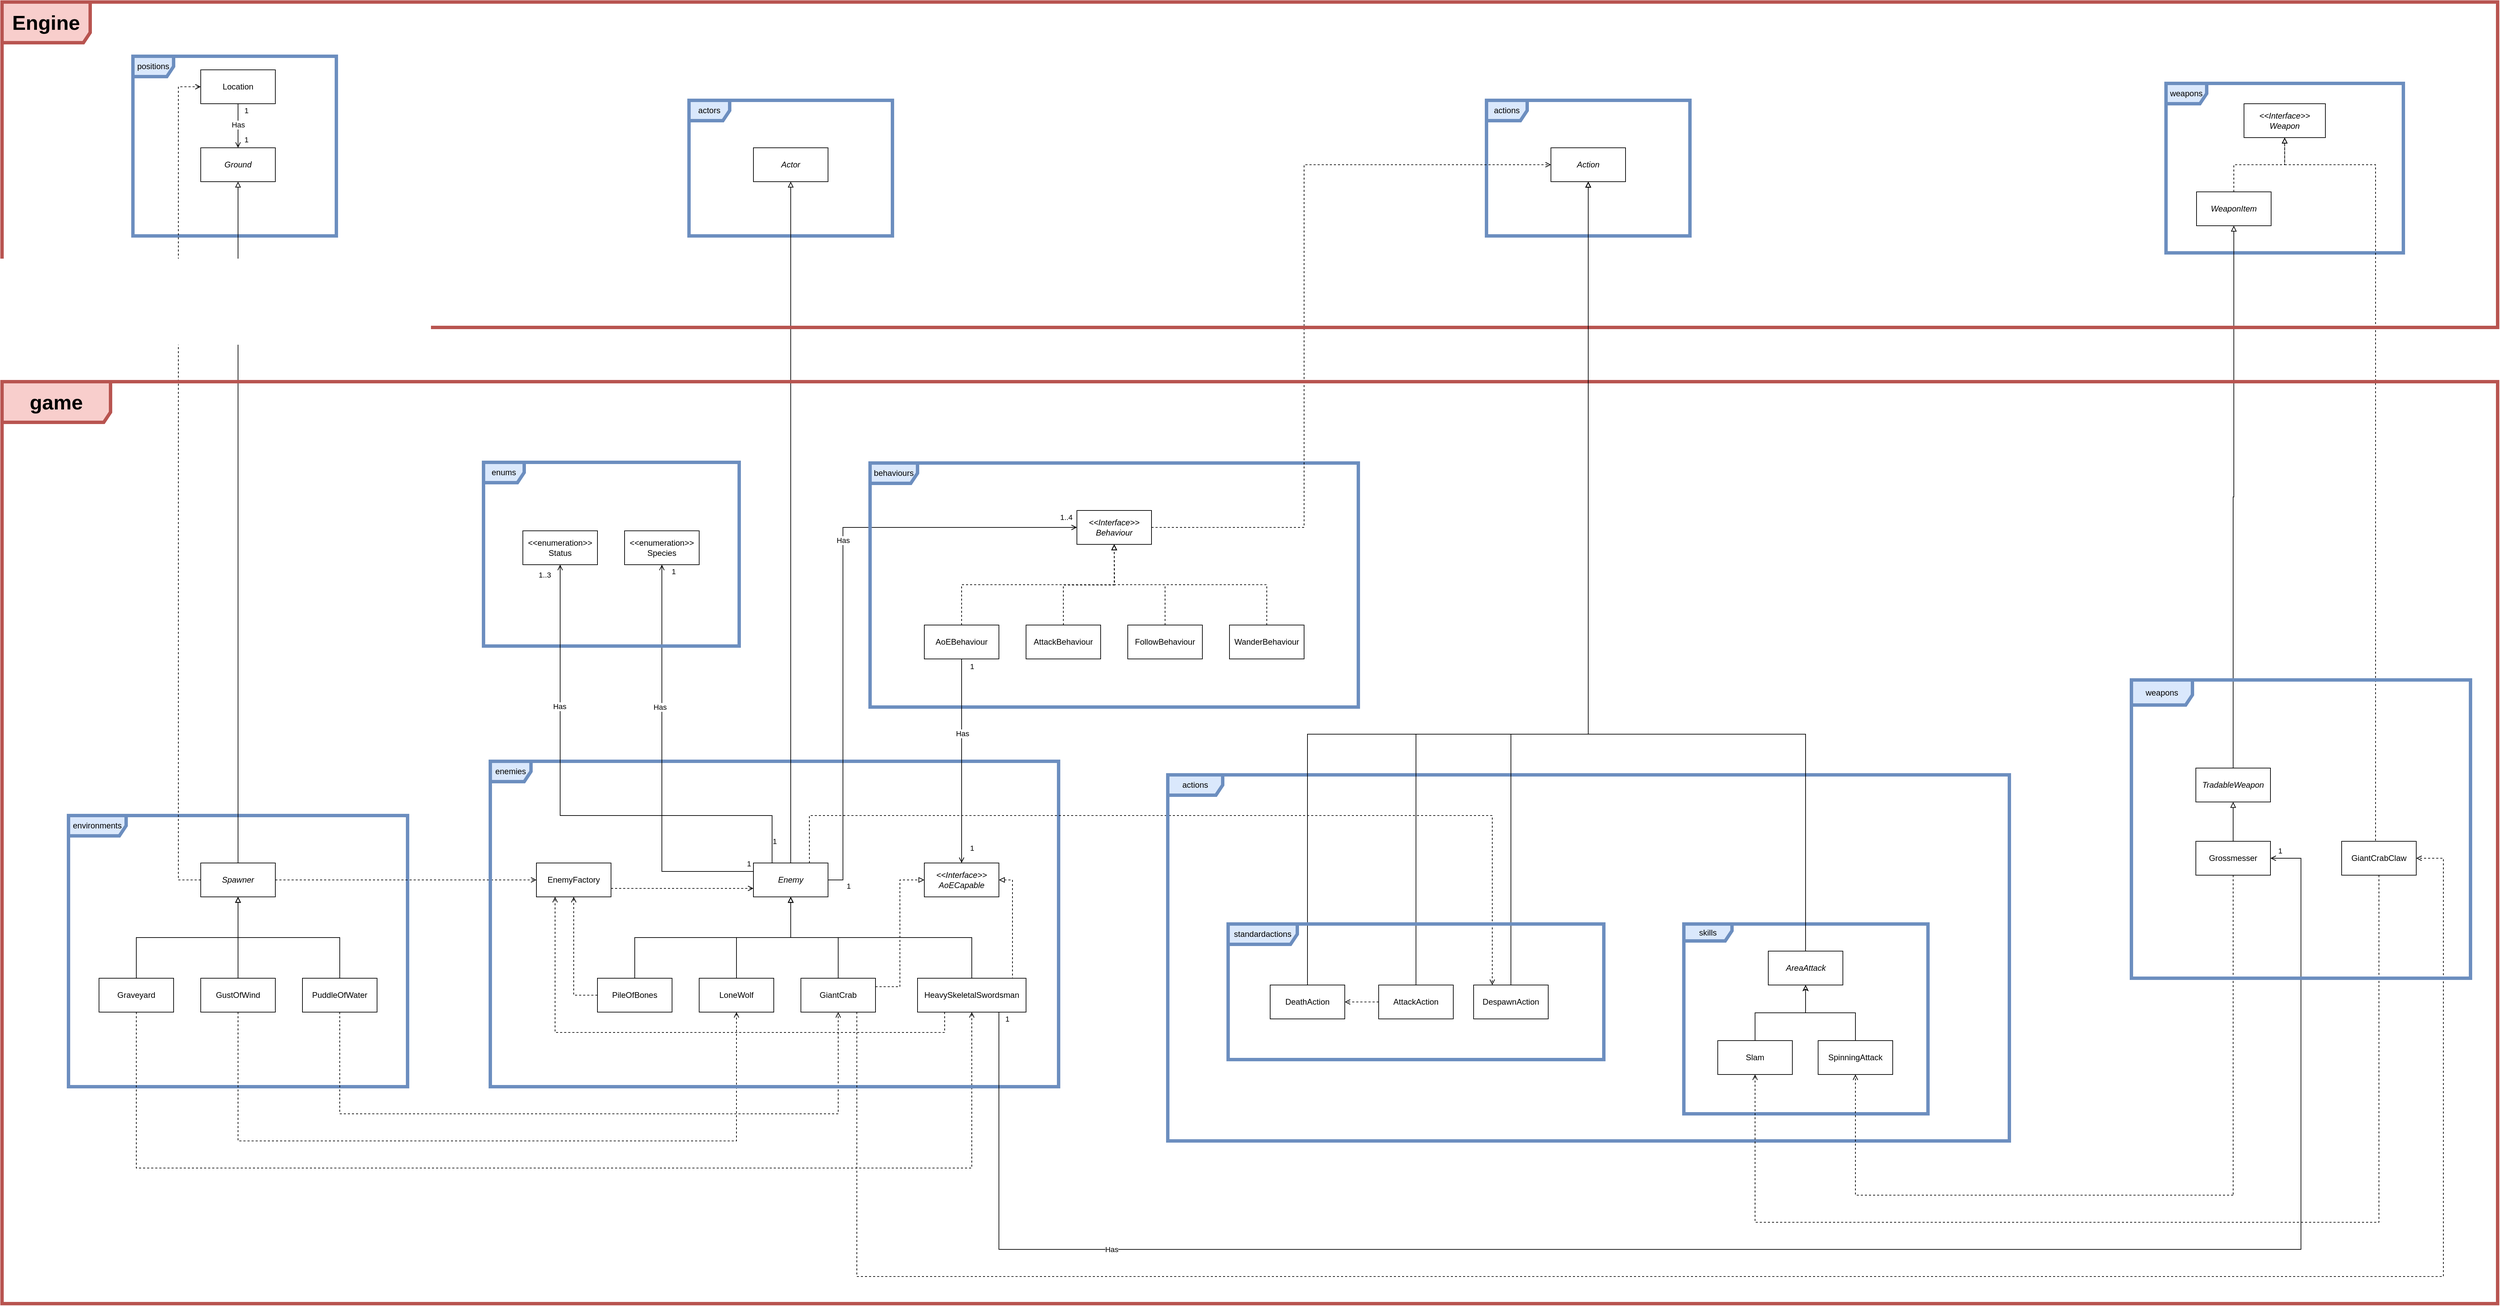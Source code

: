 <mxfile version="21.2.7" type="device">
  <diagram name="Page-1" id="rDroMqvgq4sp8sMrG8O2">
    <mxGraphModel dx="1022" dy="1538" grid="1" gridSize="10" guides="1" tooltips="1" connect="1" arrows="1" fold="1" page="1" pageScale="1" pageWidth="850" pageHeight="1100" math="0" shadow="0">
      <root>
        <mxCell id="0" />
        <mxCell id="1" parent="0" />
        <mxCell id="DVrZE9xDPVvh2_FHzCL8-2" value="positions" style="shape=umlFrame;whiteSpace=wrap;html=1;pointerEvents=0;fillColor=#dae8fc;strokeColor=#6c8ebf;strokeWidth=5;" parent="1" vertex="1">
          <mxGeometry x="353" y="-320" width="300" height="265" as="geometry" />
        </mxCell>
        <mxCell id="DVrZE9xDPVvh2_FHzCL8-3" value="&lt;i&gt;Ground&lt;/i&gt;" style="html=1;whiteSpace=wrap;" parent="1" vertex="1">
          <mxGeometry x="453" y="-185" width="110" height="50" as="geometry" />
        </mxCell>
        <mxCell id="DVrZE9xDPVvh2_FHzCL8-4" value="environments" style="shape=umlFrame;whiteSpace=wrap;html=1;pointerEvents=0;width=85;height=30;fillColor=#dae8fc;strokeColor=#6c8ebf;strokeWidth=5;" parent="1" vertex="1">
          <mxGeometry x="258" y="800" width="500" height="400" as="geometry" />
        </mxCell>
        <mxCell id="DVrZE9xDPVvh2_FHzCL8-19" style="edgeStyle=orthogonalEdgeStyle;rounded=0;orthogonalLoop=1;jettySize=auto;html=1;exitX=0.5;exitY=0;exitDx=0;exitDy=0;entryX=0.5;entryY=1;entryDx=0;entryDy=0;endArrow=block;endFill=0;" parent="1" source="DVrZE9xDPVvh2_FHzCL8-6" target="DVrZE9xDPVvh2_FHzCL8-3" edge="1">
          <mxGeometry relative="1" as="geometry" />
        </mxCell>
        <mxCell id="nA44q0fjmFgXWdIEp-3O-10" style="edgeStyle=orthogonalEdgeStyle;rounded=0;orthogonalLoop=1;jettySize=auto;html=1;exitX=0;exitY=0.5;exitDx=0;exitDy=0;entryX=0;entryY=0.5;entryDx=0;entryDy=0;dashed=1;endArrow=open;endFill=0;" parent="1" source="DVrZE9xDPVvh2_FHzCL8-6" target="nA44q0fjmFgXWdIEp-3O-5" edge="1">
          <mxGeometry relative="1" as="geometry">
            <Array as="points">
              <mxPoint x="420" y="895" />
              <mxPoint x="420" y="-275" />
            </Array>
          </mxGeometry>
        </mxCell>
        <mxCell id="rV41eUEQcJ1NYXQhh66D-15" style="edgeStyle=orthogonalEdgeStyle;rounded=0;orthogonalLoop=1;jettySize=auto;html=1;exitX=1;exitY=0.5;exitDx=0;exitDy=0;entryX=0;entryY=0.5;entryDx=0;entryDy=0;dashed=1;endArrow=open;endFill=0;" parent="1" source="DVrZE9xDPVvh2_FHzCL8-6" target="DVrZE9xDPVvh2_FHzCL8-41" edge="1">
          <mxGeometry relative="1" as="geometry" />
        </mxCell>
        <mxCell id="DVrZE9xDPVvh2_FHzCL8-6" value="&lt;i&gt;Spawner&lt;/i&gt;" style="html=1;whiteSpace=wrap;" parent="1" vertex="1">
          <mxGeometry x="453" y="870" width="110" height="50" as="geometry" />
        </mxCell>
        <mxCell id="DVrZE9xDPVvh2_FHzCL8-13" style="edgeStyle=orthogonalEdgeStyle;rounded=0;orthogonalLoop=1;jettySize=auto;html=1;exitX=0.5;exitY=0;exitDx=0;exitDy=0;entryX=0.5;entryY=1;entryDx=0;entryDy=0;endArrow=block;endFill=0;" parent="1" source="DVrZE9xDPVvh2_FHzCL8-7" target="DVrZE9xDPVvh2_FHzCL8-6" edge="1">
          <mxGeometry relative="1" as="geometry" />
        </mxCell>
        <mxCell id="rV41eUEQcJ1NYXQhh66D-22" style="edgeStyle=orthogonalEdgeStyle;rounded=0;orthogonalLoop=1;jettySize=auto;html=1;exitX=0.5;exitY=1;exitDx=0;exitDy=0;entryX=0.5;entryY=1;entryDx=0;entryDy=0;dashed=1;endArrow=open;endFill=0;" parent="1" source="DVrZE9xDPVvh2_FHzCL8-7" target="DVrZE9xDPVvh2_FHzCL8-27" edge="1">
          <mxGeometry relative="1" as="geometry">
            <Array as="points">
              <mxPoint x="508" y="1280" />
              <mxPoint x="1243" y="1280" />
            </Array>
          </mxGeometry>
        </mxCell>
        <mxCell id="DVrZE9xDPVvh2_FHzCL8-7" value="GustOfWind" style="html=1;whiteSpace=wrap;" parent="1" vertex="1">
          <mxGeometry x="453" y="1040" width="110" height="50" as="geometry" />
        </mxCell>
        <mxCell id="DVrZE9xDPVvh2_FHzCL8-14" style="edgeStyle=orthogonalEdgeStyle;rounded=0;orthogonalLoop=1;jettySize=auto;html=1;exitX=0.5;exitY=0;exitDx=0;exitDy=0;entryX=0.5;entryY=1;entryDx=0;entryDy=0;endArrow=block;endFill=0;" parent="1" source="DVrZE9xDPVvh2_FHzCL8-8" target="DVrZE9xDPVvh2_FHzCL8-6" edge="1">
          <mxGeometry relative="1" as="geometry" />
        </mxCell>
        <mxCell id="rV41eUEQcJ1NYXQhh66D-21" style="edgeStyle=orthogonalEdgeStyle;rounded=0;orthogonalLoop=1;jettySize=auto;html=1;exitX=0.5;exitY=1;exitDx=0;exitDy=0;entryX=0.5;entryY=1;entryDx=0;entryDy=0;dashed=1;endArrow=open;endFill=0;" parent="1" source="DVrZE9xDPVvh2_FHzCL8-8" target="DVrZE9xDPVvh2_FHzCL8-25" edge="1">
          <mxGeometry relative="1" as="geometry">
            <Array as="points">
              <mxPoint x="658" y="1240" />
              <mxPoint x="1393" y="1240" />
            </Array>
          </mxGeometry>
        </mxCell>
        <mxCell id="DVrZE9xDPVvh2_FHzCL8-8" value="PuddleOfWater" style="html=1;whiteSpace=wrap;" parent="1" vertex="1">
          <mxGeometry x="603" y="1040" width="110" height="50" as="geometry" />
        </mxCell>
        <mxCell id="DVrZE9xDPVvh2_FHzCL8-12" style="edgeStyle=orthogonalEdgeStyle;rounded=0;orthogonalLoop=1;jettySize=auto;html=1;exitX=0.5;exitY=0;exitDx=0;exitDy=0;entryX=0.5;entryY=1;entryDx=0;entryDy=0;endArrow=block;endFill=0;" parent="1" source="DVrZE9xDPVvh2_FHzCL8-9" target="DVrZE9xDPVvh2_FHzCL8-6" edge="1">
          <mxGeometry relative="1" as="geometry" />
        </mxCell>
        <mxCell id="rV41eUEQcJ1NYXQhh66D-23" style="edgeStyle=orthogonalEdgeStyle;rounded=0;orthogonalLoop=1;jettySize=auto;html=1;exitX=0.5;exitY=1;exitDx=0;exitDy=0;entryX=0.5;entryY=1;entryDx=0;entryDy=0;dashed=1;endArrow=open;endFill=0;" parent="1" source="DVrZE9xDPVvh2_FHzCL8-9" target="DVrZE9xDPVvh2_FHzCL8-26" edge="1">
          <mxGeometry relative="1" as="geometry">
            <Array as="points">
              <mxPoint x="358" y="1320" />
              <mxPoint x="1590" y="1320" />
            </Array>
          </mxGeometry>
        </mxCell>
        <mxCell id="DVrZE9xDPVvh2_FHzCL8-9" value="Graveyard" style="html=1;whiteSpace=wrap;" parent="1" vertex="1">
          <mxGeometry x="303" y="1040" width="110" height="50" as="geometry" />
        </mxCell>
        <mxCell id="DVrZE9xDPVvh2_FHzCL8-21" value="actors" style="shape=umlFrame;whiteSpace=wrap;html=1;pointerEvents=0;fillColor=#dae8fc;strokeColor=#6c8ebf;strokeWidth=5;" parent="1" vertex="1">
          <mxGeometry x="1173" y="-255" width="300" height="200" as="geometry" />
        </mxCell>
        <mxCell id="DVrZE9xDPVvh2_FHzCL8-22" value="&lt;i&gt;Actor&lt;/i&gt;" style="html=1;whiteSpace=wrap;" parent="1" vertex="1">
          <mxGeometry x="1268" y="-185" width="110" height="50" as="geometry" />
        </mxCell>
        <mxCell id="DVrZE9xDPVvh2_FHzCL8-23" value="enemies" style="shape=umlFrame;whiteSpace=wrap;html=1;pointerEvents=0;fillColor=#dae8fc;strokeColor=#6c8ebf;strokeWidth=5;" parent="1" vertex="1">
          <mxGeometry x="880" y="720" width="838" height="480" as="geometry" />
        </mxCell>
        <mxCell id="DVrZE9xDPVvh2_FHzCL8-39" style="edgeStyle=orthogonalEdgeStyle;rounded=0;orthogonalLoop=1;jettySize=auto;html=1;exitX=0.5;exitY=0;exitDx=0;exitDy=0;entryX=0.5;entryY=1;entryDx=0;entryDy=0;endArrow=block;endFill=0;" parent="1" source="DVrZE9xDPVvh2_FHzCL8-24" target="DVrZE9xDPVvh2_FHzCL8-22" edge="1">
          <mxGeometry relative="1" as="geometry">
            <mxPoint x="1323" y="750" as="sourcePoint" />
          </mxGeometry>
        </mxCell>
        <mxCell id="DVrZE9xDPVvh2_FHzCL8-74" style="edgeStyle=orthogonalEdgeStyle;rounded=0;orthogonalLoop=1;jettySize=auto;html=1;entryX=0;entryY=0.5;entryDx=0;entryDy=0;endArrow=open;endFill=0;exitX=1;exitY=0.5;exitDx=0;exitDy=0;" parent="1" source="DVrZE9xDPVvh2_FHzCL8-24" target="DVrZE9xDPVvh2_FHzCL8-62" edge="1">
          <mxGeometry relative="1" as="geometry">
            <mxPoint x="1351" y="860" as="sourcePoint" />
            <Array as="points">
              <mxPoint x="1400" y="895" />
              <mxPoint x="1400" y="375" />
            </Array>
          </mxGeometry>
        </mxCell>
        <mxCell id="DVrZE9xDPVvh2_FHzCL8-75" value="Has" style="edgeLabel;html=1;align=center;verticalAlign=middle;resizable=0;points=[];" parent="DVrZE9xDPVvh2_FHzCL8-74" vertex="1" connectable="0">
          <mxGeometry x="0.185" y="2" relative="1" as="geometry">
            <mxPoint x="2" y="2" as="offset" />
          </mxGeometry>
        </mxCell>
        <mxCell id="DVrZE9xDPVvh2_FHzCL8-76" value="1" style="edgeLabel;html=1;align=center;verticalAlign=middle;resizable=0;points=[];" parent="DVrZE9xDPVvh2_FHzCL8-74" vertex="1" connectable="0">
          <mxGeometry x="-0.955" relative="1" as="geometry">
            <mxPoint x="10" y="9" as="offset" />
          </mxGeometry>
        </mxCell>
        <mxCell id="DVrZE9xDPVvh2_FHzCL8-77" value="1..4" style="edgeLabel;html=1;align=center;verticalAlign=middle;resizable=0;points=[];" parent="DVrZE9xDPVvh2_FHzCL8-74" vertex="1" connectable="0">
          <mxGeometry x="0.931" relative="1" as="geometry">
            <mxPoint x="14" y="-15" as="offset" />
          </mxGeometry>
        </mxCell>
        <mxCell id="JSlfss8V1tPt0fPpGnAS-11" style="edgeStyle=orthogonalEdgeStyle;rounded=0;orthogonalLoop=1;jettySize=auto;html=1;exitX=0;exitY=0.25;exitDx=0;exitDy=0;entryX=0.5;entryY=1;entryDx=0;entryDy=0;endArrow=open;endFill=0;" parent="1" source="DVrZE9xDPVvh2_FHzCL8-24" target="DVrZE9xDPVvh2_FHzCL8-150" edge="1">
          <mxGeometry relative="1" as="geometry" />
        </mxCell>
        <mxCell id="JSlfss8V1tPt0fPpGnAS-13" value="Has" style="edgeLabel;html=1;align=center;verticalAlign=middle;resizable=0;points=[];" parent="JSlfss8V1tPt0fPpGnAS-11" vertex="1" connectable="0">
          <mxGeometry x="0.287" y="-1" relative="1" as="geometry">
            <mxPoint x="-4" as="offset" />
          </mxGeometry>
        </mxCell>
        <mxCell id="JSlfss8V1tPt0fPpGnAS-15" value="1" style="edgeLabel;html=1;align=center;verticalAlign=middle;resizable=0;points=[];" parent="JSlfss8V1tPt0fPpGnAS-11" vertex="1" connectable="0">
          <mxGeometry x="-0.943" y="-2" relative="1" as="geometry">
            <mxPoint x="9" y="-10" as="offset" />
          </mxGeometry>
        </mxCell>
        <mxCell id="JSlfss8V1tPt0fPpGnAS-18" value="1" style="edgeLabel;html=1;align=center;verticalAlign=middle;resizable=0;points=[];" parent="JSlfss8V1tPt0fPpGnAS-11" vertex="1" connectable="0">
          <mxGeometry x="0.938" y="-3" relative="1" as="geometry">
            <mxPoint x="14" y="-8" as="offset" />
          </mxGeometry>
        </mxCell>
        <mxCell id="rV41eUEQcJ1NYXQhh66D-19" style="edgeStyle=orthogonalEdgeStyle;rounded=0;orthogonalLoop=1;jettySize=auto;html=1;exitX=0.75;exitY=0;exitDx=0;exitDy=0;entryX=0.25;entryY=0;entryDx=0;entryDy=0;dashed=1;endArrow=open;endFill=0;" parent="1" source="DVrZE9xDPVvh2_FHzCL8-24" target="rV41eUEQcJ1NYXQhh66D-1" edge="1">
          <mxGeometry relative="1" as="geometry">
            <Array as="points">
              <mxPoint x="1350" y="800" />
              <mxPoint x="2357" y="800" />
            </Array>
          </mxGeometry>
        </mxCell>
        <mxCell id="DVrZE9xDPVvh2_FHzCL8-24" value="&lt;i&gt;Enemy&lt;/i&gt;" style="html=1;whiteSpace=wrap;" parent="1" vertex="1">
          <mxGeometry x="1268" y="870" width="110" height="50" as="geometry" />
        </mxCell>
        <mxCell id="DVrZE9xDPVvh2_FHzCL8-33" style="edgeStyle=orthogonalEdgeStyle;rounded=0;orthogonalLoop=1;jettySize=auto;html=1;exitX=0.5;exitY=0;exitDx=0;exitDy=0;endArrow=block;endFill=0;" parent="1" source="DVrZE9xDPVvh2_FHzCL8-25" target="DVrZE9xDPVvh2_FHzCL8-24" edge="1">
          <mxGeometry relative="1" as="geometry" />
        </mxCell>
        <mxCell id="rV41eUEQcJ1NYXQhh66D-8" style="edgeStyle=orthogonalEdgeStyle;rounded=0;orthogonalLoop=1;jettySize=auto;html=1;exitX=1;exitY=0.25;exitDx=0;exitDy=0;entryX=0;entryY=0.5;entryDx=0;entryDy=0;endArrow=block;endFill=0;dashed=1;" parent="1" source="DVrZE9xDPVvh2_FHzCL8-25" target="rV41eUEQcJ1NYXQhh66D-2" edge="1">
          <mxGeometry relative="1" as="geometry" />
        </mxCell>
        <mxCell id="rV41eUEQcJ1NYXQhh66D-25" style="edgeStyle=orthogonalEdgeStyle;rounded=0;orthogonalLoop=1;jettySize=auto;html=1;exitX=0.75;exitY=1;exitDx=0;exitDy=0;entryX=1;entryY=0.5;entryDx=0;entryDy=0;dashed=1;endArrow=open;endFill=0;" parent="1" source="DVrZE9xDPVvh2_FHzCL8-25" target="DVrZE9xDPVvh2_FHzCL8-125" edge="1">
          <mxGeometry relative="1" as="geometry">
            <Array as="points">
              <mxPoint x="1420" y="1480" />
              <mxPoint x="3760" y="1480" />
              <mxPoint x="3760" y="863" />
            </Array>
          </mxGeometry>
        </mxCell>
        <mxCell id="DVrZE9xDPVvh2_FHzCL8-25" value="GiantCrab" style="html=1;whiteSpace=wrap;" parent="1" vertex="1">
          <mxGeometry x="1338" y="1040" width="110" height="50" as="geometry" />
        </mxCell>
        <mxCell id="DVrZE9xDPVvh2_FHzCL8-34" style="edgeStyle=orthogonalEdgeStyle;rounded=0;orthogonalLoop=1;jettySize=auto;html=1;exitX=0.5;exitY=0;exitDx=0;exitDy=0;entryX=0.5;entryY=1;entryDx=0;entryDy=0;endArrow=block;endFill=0;" parent="1" source="DVrZE9xDPVvh2_FHzCL8-26" target="DVrZE9xDPVvh2_FHzCL8-24" edge="1">
          <mxGeometry relative="1" as="geometry" />
        </mxCell>
        <mxCell id="nA44q0fjmFgXWdIEp-3O-1" style="edgeStyle=orthogonalEdgeStyle;rounded=0;orthogonalLoop=1;jettySize=auto;html=1;endArrow=open;endFill=0;exitX=0.75;exitY=1;exitDx=0;exitDy=0;entryX=1;entryY=0.5;entryDx=0;entryDy=0;" parent="1" source="DVrZE9xDPVvh2_FHzCL8-26" target="GWkKmIc5PLOBVZ-B5JVU-1" edge="1">
          <mxGeometry relative="1" as="geometry">
            <Array as="points">
              <mxPoint x="1630" y="1440" />
              <mxPoint x="3550" y="1440" />
              <mxPoint x="3550" y="863" />
            </Array>
          </mxGeometry>
        </mxCell>
        <mxCell id="nA44q0fjmFgXWdIEp-3O-2" value="Has" style="edgeLabel;html=1;align=center;verticalAlign=middle;resizable=0;points=[];" parent="nA44q0fjmFgXWdIEp-3O-1" vertex="1" connectable="0">
          <mxGeometry x="-0.562" y="1" relative="1" as="geometry">
            <mxPoint x="-118" y="1" as="offset" />
          </mxGeometry>
        </mxCell>
        <mxCell id="nA44q0fjmFgXWdIEp-3O-3" value="1" style="edgeLabel;html=1;align=center;verticalAlign=middle;resizable=0;points=[];" parent="nA44q0fjmFgXWdIEp-3O-1" vertex="1" connectable="0">
          <mxGeometry x="-0.993" y="2" relative="1" as="geometry">
            <mxPoint x="10" as="offset" />
          </mxGeometry>
        </mxCell>
        <mxCell id="nA44q0fjmFgXWdIEp-3O-4" value="1" style="edgeLabel;html=1;align=center;verticalAlign=middle;resizable=0;points=[];" parent="nA44q0fjmFgXWdIEp-3O-1" vertex="1" connectable="0">
          <mxGeometry x="0.968" relative="1" as="geometry">
            <mxPoint x="-31" y="-13" as="offset" />
          </mxGeometry>
        </mxCell>
        <mxCell id="rV41eUEQcJ1NYXQhh66D-10" style="edgeStyle=orthogonalEdgeStyle;rounded=0;orthogonalLoop=1;jettySize=auto;html=1;exitX=0.75;exitY=0;exitDx=0;exitDy=0;entryX=1;entryY=0.5;entryDx=0;entryDy=0;endArrow=block;endFill=0;dashed=1;" parent="1" source="DVrZE9xDPVvh2_FHzCL8-26" target="rV41eUEQcJ1NYXQhh66D-2" edge="1">
          <mxGeometry relative="1" as="geometry">
            <Array as="points">
              <mxPoint x="1650" y="1040" />
              <mxPoint x="1650" y="895" />
            </Array>
          </mxGeometry>
        </mxCell>
        <mxCell id="rV41eUEQcJ1NYXQhh66D-16" style="edgeStyle=orthogonalEdgeStyle;rounded=0;orthogonalLoop=1;jettySize=auto;html=1;exitX=0.25;exitY=1;exitDx=0;exitDy=0;entryX=0.25;entryY=1;entryDx=0;entryDy=0;dashed=1;endArrow=open;endFill=0;" parent="1" source="DVrZE9xDPVvh2_FHzCL8-26" target="DVrZE9xDPVvh2_FHzCL8-41" edge="1">
          <mxGeometry relative="1" as="geometry">
            <Array as="points">
              <mxPoint x="1550" y="1120" />
              <mxPoint x="976" y="1120" />
            </Array>
          </mxGeometry>
        </mxCell>
        <mxCell id="DVrZE9xDPVvh2_FHzCL8-26" value="HeavySkeletalSwordsman" style="html=1;whiteSpace=wrap;" parent="1" vertex="1">
          <mxGeometry x="1510" y="1040" width="160" height="50" as="geometry" />
        </mxCell>
        <mxCell id="DVrZE9xDPVvh2_FHzCL8-32" style="edgeStyle=orthogonalEdgeStyle;rounded=0;orthogonalLoop=1;jettySize=auto;html=1;exitX=0.5;exitY=0;exitDx=0;exitDy=0;endArrow=block;endFill=0;" parent="1" source="DVrZE9xDPVvh2_FHzCL8-27" target="DVrZE9xDPVvh2_FHzCL8-24" edge="1">
          <mxGeometry relative="1" as="geometry" />
        </mxCell>
        <mxCell id="DVrZE9xDPVvh2_FHzCL8-27" value="LoneWolf" style="html=1;whiteSpace=wrap;" parent="1" vertex="1">
          <mxGeometry x="1188" y="1040" width="110" height="50" as="geometry" />
        </mxCell>
        <mxCell id="DVrZE9xDPVvh2_FHzCL8-31" style="edgeStyle=orthogonalEdgeStyle;rounded=0;orthogonalLoop=1;jettySize=auto;html=1;exitX=0.5;exitY=0;exitDx=0;exitDy=0;entryX=0.5;entryY=1;entryDx=0;entryDy=0;endArrow=block;endFill=0;" parent="1" source="DVrZE9xDPVvh2_FHzCL8-28" target="DVrZE9xDPVvh2_FHzCL8-24" edge="1">
          <mxGeometry relative="1" as="geometry" />
        </mxCell>
        <mxCell id="DVrZE9xDPVvh2_FHzCL8-42" style="edgeStyle=orthogonalEdgeStyle;rounded=0;orthogonalLoop=1;jettySize=auto;html=1;exitX=0;exitY=0.5;exitDx=0;exitDy=0;dashed=1;endArrow=open;endFill=0;" parent="1" source="DVrZE9xDPVvh2_FHzCL8-28" target="DVrZE9xDPVvh2_FHzCL8-41" edge="1">
          <mxGeometry relative="1" as="geometry" />
        </mxCell>
        <mxCell id="DVrZE9xDPVvh2_FHzCL8-28" value="PileOfBones" style="html=1;whiteSpace=wrap;" parent="1" vertex="1">
          <mxGeometry x="1038" y="1040" width="110" height="50" as="geometry" />
        </mxCell>
        <mxCell id="DVrZE9xDPVvh2_FHzCL8-44" style="edgeStyle=orthogonalEdgeStyle;rounded=0;orthogonalLoop=1;jettySize=auto;html=1;dashed=1;endArrow=open;endFill=0;exitX=1;exitY=0.75;exitDx=0;exitDy=0;entryX=0;entryY=0.75;entryDx=0;entryDy=0;" parent="1" source="DVrZE9xDPVvh2_FHzCL8-41" target="DVrZE9xDPVvh2_FHzCL8-24" edge="1">
          <mxGeometry relative="1" as="geometry">
            <Array as="points">
              <mxPoint x="1220" y="908" />
              <mxPoint x="1220" y="908" />
            </Array>
            <mxPoint x="1090" y="895" as="sourcePoint" />
            <mxPoint x="1250" y="900" as="targetPoint" />
          </mxGeometry>
        </mxCell>
        <mxCell id="DVrZE9xDPVvh2_FHzCL8-41" value="EnemyFactory" style="html=1;whiteSpace=wrap;" parent="1" vertex="1">
          <mxGeometry x="948" y="870" width="110" height="50" as="geometry" />
        </mxCell>
        <mxCell id="DVrZE9xDPVvh2_FHzCL8-54" value="actions" style="shape=umlFrame;whiteSpace=wrap;html=1;pointerEvents=0;fillColor=#dae8fc;strokeColor=#6c8ebf;strokeWidth=5;" parent="1" vertex="1">
          <mxGeometry x="2349" y="-255" width="300" height="200" as="geometry" />
        </mxCell>
        <mxCell id="DVrZE9xDPVvh2_FHzCL8-55" value="actions" style="shape=umlFrame;whiteSpace=wrap;html=1;pointerEvents=0;width=81;height=30;fillColor=#dae8fc;strokeColor=#6c8ebf;strokeWidth=5;" parent="1" vertex="1">
          <mxGeometry x="1879" y="740" width="1241" height="540" as="geometry" />
        </mxCell>
        <mxCell id="DVrZE9xDPVvh2_FHzCL8-56" value="&lt;i&gt;Action&lt;/i&gt;" style="html=1;whiteSpace=wrap;" parent="1" vertex="1">
          <mxGeometry x="2444" y="-185" width="110" height="50" as="geometry" />
        </mxCell>
        <mxCell id="DVrZE9xDPVvh2_FHzCL8-57" value="behaviours" style="shape=umlFrame;whiteSpace=wrap;html=1;pointerEvents=0;width=70;height=30;fillColor=#dae8fc;strokeColor=#6c8ebf;strokeWidth=5;" parent="1" vertex="1">
          <mxGeometry x="1440" y="280" width="720" height="360" as="geometry" />
        </mxCell>
        <mxCell id="DVrZE9xDPVvh2_FHzCL8-64" style="edgeStyle=orthogonalEdgeStyle;rounded=0;orthogonalLoop=1;jettySize=auto;html=1;exitX=0.5;exitY=0;exitDx=0;exitDy=0;dashed=1;endArrow=block;endFill=0;" parent="1" source="DVrZE9xDPVvh2_FHzCL8-58" edge="1">
          <mxGeometry relative="1" as="geometry">
            <mxPoint x="1800" y="400" as="targetPoint" />
          </mxGeometry>
        </mxCell>
        <mxCell id="DVrZE9xDPVvh2_FHzCL8-58" value="AttackBehaviour" style="html=1;whiteSpace=wrap;" parent="1" vertex="1">
          <mxGeometry x="1670" y="519" width="110" height="50" as="geometry" />
        </mxCell>
        <mxCell id="DVrZE9xDPVvh2_FHzCL8-65" style="edgeStyle=orthogonalEdgeStyle;rounded=0;orthogonalLoop=1;jettySize=auto;html=1;exitX=0.5;exitY=0;exitDx=0;exitDy=0;entryX=0.5;entryY=1;entryDx=0;entryDy=0;dashed=1;endArrow=block;endFill=0;" parent="1" source="DVrZE9xDPVvh2_FHzCL8-59" target="DVrZE9xDPVvh2_FHzCL8-62" edge="1">
          <mxGeometry relative="1" as="geometry" />
        </mxCell>
        <mxCell id="DVrZE9xDPVvh2_FHzCL8-59" value="FollowBehaviour" style="html=1;whiteSpace=wrap;" parent="1" vertex="1">
          <mxGeometry x="1820" y="519" width="110" height="50" as="geometry" />
        </mxCell>
        <mxCell id="DVrZE9xDPVvh2_FHzCL8-66" style="edgeStyle=orthogonalEdgeStyle;rounded=0;orthogonalLoop=1;jettySize=auto;html=1;exitX=0.5;exitY=0;exitDx=0;exitDy=0;entryX=0.5;entryY=1;entryDx=0;entryDy=0;dashed=1;endArrow=block;endFill=0;" parent="1" source="DVrZE9xDPVvh2_FHzCL8-60" target="DVrZE9xDPVvh2_FHzCL8-62" edge="1">
          <mxGeometry relative="1" as="geometry" />
        </mxCell>
        <mxCell id="DVrZE9xDPVvh2_FHzCL8-60" value="WanderBehaviour" style="html=1;whiteSpace=wrap;" parent="1" vertex="1">
          <mxGeometry x="1970" y="519" width="110" height="50" as="geometry" />
        </mxCell>
        <mxCell id="DVrZE9xDPVvh2_FHzCL8-63" style="edgeStyle=orthogonalEdgeStyle;rounded=0;orthogonalLoop=1;jettySize=auto;html=1;exitX=0.5;exitY=0;exitDx=0;exitDy=0;entryX=0.5;entryY=1;entryDx=0;entryDy=0;dashed=1;endArrow=block;endFill=0;" parent="1" source="DVrZE9xDPVvh2_FHzCL8-61" target="DVrZE9xDPVvh2_FHzCL8-62" edge="1">
          <mxGeometry relative="1" as="geometry" />
        </mxCell>
        <mxCell id="rV41eUEQcJ1NYXQhh66D-11" style="edgeStyle=orthogonalEdgeStyle;rounded=0;orthogonalLoop=1;jettySize=auto;html=1;exitX=0.5;exitY=1;exitDx=0;exitDy=0;entryX=0.5;entryY=0;entryDx=0;entryDy=0;endArrow=open;endFill=0;" parent="1" source="DVrZE9xDPVvh2_FHzCL8-61" target="rV41eUEQcJ1NYXQhh66D-2" edge="1">
          <mxGeometry relative="1" as="geometry" />
        </mxCell>
        <mxCell id="rV41eUEQcJ1NYXQhh66D-12" value="Has" style="edgeLabel;html=1;align=center;verticalAlign=middle;resizable=0;points=[];" parent="rV41eUEQcJ1NYXQhh66D-11" vertex="1" connectable="0">
          <mxGeometry x="-0.269" y="1" relative="1" as="geometry">
            <mxPoint as="offset" />
          </mxGeometry>
        </mxCell>
        <mxCell id="rV41eUEQcJ1NYXQhh66D-13" value="1" style="edgeLabel;html=1;align=center;verticalAlign=middle;resizable=0;points=[];" parent="rV41eUEQcJ1NYXQhh66D-11" vertex="1" connectable="0">
          <mxGeometry x="-0.907" y="1" relative="1" as="geometry">
            <mxPoint x="14" y="-3" as="offset" />
          </mxGeometry>
        </mxCell>
        <mxCell id="rV41eUEQcJ1NYXQhh66D-14" value="1" style="edgeLabel;html=1;align=center;verticalAlign=middle;resizable=0;points=[];" parent="rV41eUEQcJ1NYXQhh66D-11" vertex="1" connectable="0">
          <mxGeometry x="0.854" y="1" relative="1" as="geometry">
            <mxPoint x="14" as="offset" />
          </mxGeometry>
        </mxCell>
        <mxCell id="DVrZE9xDPVvh2_FHzCL8-61" value="AoEBehaviour" style="html=1;whiteSpace=wrap;" parent="1" vertex="1">
          <mxGeometry x="1520" y="519" width="110" height="50" as="geometry" />
        </mxCell>
        <mxCell id="DVrZE9xDPVvh2_FHzCL8-78" style="edgeStyle=orthogonalEdgeStyle;rounded=0;orthogonalLoop=1;jettySize=auto;html=1;dashed=1;endArrow=open;endFill=0;exitX=1;exitY=0.5;exitDx=0;exitDy=0;entryX=0;entryY=0.5;entryDx=0;entryDy=0;" parent="1" source="DVrZE9xDPVvh2_FHzCL8-62" target="DVrZE9xDPVvh2_FHzCL8-56" edge="1">
          <mxGeometry relative="1" as="geometry">
            <mxPoint x="2444" y="-160" as="targetPoint" />
            <Array as="points">
              <mxPoint x="2080" y="375" />
              <mxPoint x="2080" y="-160" />
            </Array>
          </mxGeometry>
        </mxCell>
        <mxCell id="DVrZE9xDPVvh2_FHzCL8-62" value="&lt;i&gt;&amp;lt;&amp;lt;Interface&amp;gt;&amp;gt;&lt;br&gt;Behaviour&lt;br&gt;&lt;/i&gt;" style="html=1;whiteSpace=wrap;" parent="1" vertex="1">
          <mxGeometry x="1745" y="350" width="110" height="50" as="geometry" />
        </mxCell>
        <mxCell id="DVrZE9xDPVvh2_FHzCL8-82" value="skills" style="shape=umlFrame;whiteSpace=wrap;html=1;pointerEvents=0;width=71;height=25;fillColor=#dae8fc;strokeColor=#6c8ebf;strokeWidth=5;" parent="1" vertex="1">
          <mxGeometry x="2640" y="960" width="360" height="280" as="geometry" />
        </mxCell>
        <mxCell id="DVrZE9xDPVvh2_FHzCL8-92" style="edgeStyle=orthogonalEdgeStyle;rounded=0;orthogonalLoop=1;jettySize=auto;html=1;exitX=0.5;exitY=0;exitDx=0;exitDy=0;entryX=0.5;entryY=1;entryDx=0;entryDy=0;endArrow=block;endFill=0;" parent="1" source="DVrZE9xDPVvh2_FHzCL8-84" target="DVrZE9xDPVvh2_FHzCL8-56" edge="1">
          <mxGeometry relative="1" as="geometry">
            <mxPoint x="2640" y="177.333" as="targetPoint" />
            <Array as="points">
              <mxPoint x="2820" y="680" />
              <mxPoint x="2499" y="680" />
            </Array>
          </mxGeometry>
        </mxCell>
        <mxCell id="DVrZE9xDPVvh2_FHzCL8-84" value="&lt;i&gt;AreaAttack&lt;/i&gt;" style="html=1;whiteSpace=wrap;" parent="1" vertex="1">
          <mxGeometry x="2764.5" y="1000" width="110" height="50" as="geometry" />
        </mxCell>
        <mxCell id="DVrZE9xDPVvh2_FHzCL8-91" style="edgeStyle=orthogonalEdgeStyle;rounded=0;orthogonalLoop=1;jettySize=auto;html=1;exitX=0.5;exitY=0;exitDx=0;exitDy=0;entryX=0.5;entryY=1;entryDx=0;entryDy=0;endArrow=block;endFill=0;" parent="1" source="DVrZE9xDPVvh2_FHzCL8-86" target="DVrZE9xDPVvh2_FHzCL8-56" edge="1">
          <mxGeometry relative="1" as="geometry">
            <Array as="points">
              <mxPoint x="2085" y="680" />
              <mxPoint x="2499" y="680" />
            </Array>
          </mxGeometry>
        </mxCell>
        <mxCell id="DVrZE9xDPVvh2_FHzCL8-86" value="DeathAction" style="html=1;whiteSpace=wrap;" parent="1" vertex="1">
          <mxGeometry x="2030" y="1050" width="110" height="50" as="geometry" />
        </mxCell>
        <mxCell id="DVrZE9xDPVvh2_FHzCL8-93" style="edgeStyle=orthogonalEdgeStyle;rounded=0;orthogonalLoop=1;jettySize=auto;html=1;exitX=0.5;exitY=0;exitDx=0;exitDy=0;entryX=0.5;entryY=1;entryDx=0;entryDy=0;endArrow=block;endFill=0;" parent="1" source="DVrZE9xDPVvh2_FHzCL8-90" target="DVrZE9xDPVvh2_FHzCL8-56" edge="1">
          <mxGeometry relative="1" as="geometry">
            <mxPoint x="2660" y="130" as="targetPoint" />
            <Array as="points">
              <mxPoint x="2245" y="680" />
              <mxPoint x="2499" y="680" />
            </Array>
          </mxGeometry>
        </mxCell>
        <mxCell id="rV41eUEQcJ1NYXQhh66D-18" style="edgeStyle=orthogonalEdgeStyle;rounded=0;orthogonalLoop=1;jettySize=auto;html=1;exitX=0;exitY=0.5;exitDx=0;exitDy=0;entryX=1;entryY=0.5;entryDx=0;entryDy=0;dashed=1;endArrow=open;endFill=0;" parent="1" source="DVrZE9xDPVvh2_FHzCL8-90" target="DVrZE9xDPVvh2_FHzCL8-86" edge="1">
          <mxGeometry relative="1" as="geometry" />
        </mxCell>
        <mxCell id="DVrZE9xDPVvh2_FHzCL8-90" value="AttackAction" style="html=1;whiteSpace=wrap;" parent="1" vertex="1">
          <mxGeometry x="2190" y="1050" width="110" height="50" as="geometry" />
        </mxCell>
        <mxCell id="DVrZE9xDPVvh2_FHzCL8-104" style="edgeStyle=orthogonalEdgeStyle;rounded=0;orthogonalLoop=1;jettySize=auto;html=1;exitX=0.5;exitY=0;exitDx=0;exitDy=0;entryX=0.5;entryY=1;entryDx=0;entryDy=0;endArrow=classic;endFill=0;" parent="1" source="DVrZE9xDPVvh2_FHzCL8-101" target="DVrZE9xDPVvh2_FHzCL8-84" edge="1">
          <mxGeometry relative="1" as="geometry" />
        </mxCell>
        <mxCell id="DVrZE9xDPVvh2_FHzCL8-101" value="SpinningAttack" style="html=1;whiteSpace=wrap;" parent="1" vertex="1">
          <mxGeometry x="2838" y="1132" width="110" height="50" as="geometry" />
        </mxCell>
        <mxCell id="DVrZE9xDPVvh2_FHzCL8-103" style="edgeStyle=orthogonalEdgeStyle;rounded=0;orthogonalLoop=1;jettySize=auto;html=1;exitX=0.5;exitY=0;exitDx=0;exitDy=0;entryX=0.5;entryY=1;entryDx=0;entryDy=0;endArrow=classic;endFill=0;" parent="1" source="DVrZE9xDPVvh2_FHzCL8-102" target="DVrZE9xDPVvh2_FHzCL8-84" edge="1">
          <mxGeometry relative="1" as="geometry">
            <Array as="points">
              <mxPoint x="2745" y="1091" />
              <mxPoint x="2819" y="1091" />
            </Array>
          </mxGeometry>
        </mxCell>
        <mxCell id="DVrZE9xDPVvh2_FHzCL8-102" value="Slam" style="html=1;whiteSpace=wrap;" parent="1" vertex="1">
          <mxGeometry x="2690" y="1132" width="110" height="50" as="geometry" />
        </mxCell>
        <mxCell id="DVrZE9xDPVvh2_FHzCL8-122" value="weapons" style="shape=umlFrame;whiteSpace=wrap;html=1;pointerEvents=0;fillColor=#dae8fc;strokeColor=#6c8ebf;strokeWidth=5;" parent="1" vertex="1">
          <mxGeometry x="3351" y="-280" width="350" height="250" as="geometry" />
        </mxCell>
        <mxCell id="DVrZE9xDPVvh2_FHzCL8-128" style="edgeStyle=orthogonalEdgeStyle;rounded=0;orthogonalLoop=1;jettySize=auto;html=1;exitX=0.5;exitY=0;exitDx=0;exitDy=0;entryX=0.5;entryY=1;entryDx=0;entryDy=0;endArrow=block;endFill=0;dashed=1;" parent="1" source="DVrZE9xDPVvh2_FHzCL8-124" target="DVrZE9xDPVvh2_FHzCL8-126" edge="1">
          <mxGeometry relative="1" as="geometry" />
        </mxCell>
        <mxCell id="DVrZE9xDPVvh2_FHzCL8-124" value="&lt;i&gt;WeaponItem&lt;/i&gt;" style="html=1;whiteSpace=wrap;" parent="1" vertex="1">
          <mxGeometry x="3396" y="-120" width="110" height="50" as="geometry" />
        </mxCell>
        <mxCell id="DVrZE9xDPVvh2_FHzCL8-129" style="edgeStyle=orthogonalEdgeStyle;rounded=0;orthogonalLoop=1;jettySize=auto;html=1;exitX=0.5;exitY=0;exitDx=0;exitDy=0;entryX=0.5;entryY=1;entryDx=0;entryDy=0;endArrow=block;endFill=0;dashed=1;" parent="1" source="DVrZE9xDPVvh2_FHzCL8-125" target="DVrZE9xDPVvh2_FHzCL8-126" edge="1">
          <mxGeometry relative="1" as="geometry">
            <Array as="points">
              <mxPoint x="3660" y="838" />
              <mxPoint x="3660" y="-160" />
              <mxPoint x="3526" y="-160" />
            </Array>
          </mxGeometry>
        </mxCell>
        <mxCell id="rV41eUEQcJ1NYXQhh66D-24" style="edgeStyle=orthogonalEdgeStyle;rounded=0;orthogonalLoop=1;jettySize=auto;html=1;exitX=0.5;exitY=1;exitDx=0;exitDy=0;entryX=0.5;entryY=1;entryDx=0;entryDy=0;dashed=1;endArrow=open;endFill=0;" parent="1" source="DVrZE9xDPVvh2_FHzCL8-125" target="DVrZE9xDPVvh2_FHzCL8-102" edge="1">
          <mxGeometry relative="1" as="geometry">
            <Array as="points">
              <mxPoint x="3665" y="1400" />
              <mxPoint x="2745" y="1400" />
            </Array>
          </mxGeometry>
        </mxCell>
        <mxCell id="DVrZE9xDPVvh2_FHzCL8-125" value="GiantCrabClaw" style="html=1;whiteSpace=wrap;" parent="1" vertex="1">
          <mxGeometry x="3610" y="838" width="110" height="50" as="geometry" />
        </mxCell>
        <mxCell id="DVrZE9xDPVvh2_FHzCL8-126" value="&lt;i&gt;&amp;lt;&amp;lt;Interface&amp;gt;&amp;gt;&lt;br&gt;Weapon&lt;br&gt;&lt;/i&gt;" style="html=1;whiteSpace=wrap;" parent="1" vertex="1">
          <mxGeometry x="3466" y="-250" width="120" height="50" as="geometry" />
        </mxCell>
        <mxCell id="DVrZE9xDPVvh2_FHzCL8-134" style="edgeStyle=orthogonalEdgeStyle;rounded=0;orthogonalLoop=1;jettySize=auto;html=1;entryX=0.5;entryY=1;entryDx=0;entryDy=0;endArrow=block;endFill=0;exitX=0.5;exitY=0;exitDx=0;exitDy=0;" parent="1" source="E3ys_B2oXcTgp7oONCjZ-1" target="DVrZE9xDPVvh2_FHzCL8-124" edge="1">
          <mxGeometry relative="1" as="geometry">
            <mxPoint x="3451" y="838" as="sourcePoint" />
          </mxGeometry>
        </mxCell>
        <mxCell id="DVrZE9xDPVvh2_FHzCL8-144" style="edgeStyle=orthogonalEdgeStyle;rounded=0;orthogonalLoop=1;jettySize=auto;html=1;endArrow=open;endFill=0;dashed=1;entryX=0.5;entryY=1;entryDx=0;entryDy=0;exitX=0.5;exitY=1;exitDx=0;exitDy=0;" parent="1" source="GWkKmIc5PLOBVZ-B5JVU-1" target="DVrZE9xDPVvh2_FHzCL8-101" edge="1">
          <mxGeometry relative="1" as="geometry">
            <Array as="points">
              <mxPoint x="3451" y="1360" />
              <mxPoint x="2573" y="1360" />
            </Array>
            <mxPoint x="2570" y="1200" as="targetPoint" />
          </mxGeometry>
        </mxCell>
        <mxCell id="DVrZE9xDPVvh2_FHzCL8-149" value="enums" style="shape=umlFrame;whiteSpace=wrap;html=1;pointerEvents=0;fillColor=#dae8fc;strokeColor=#6c8ebf;strokeWidth=5;" parent="1" vertex="1">
          <mxGeometry x="870" y="279" width="377" height="271" as="geometry" />
        </mxCell>
        <mxCell id="DVrZE9xDPVvh2_FHzCL8-150" value="&amp;lt;&amp;lt;enumeration&amp;gt;&amp;gt;&lt;br&gt;Species" style="html=1;whiteSpace=wrap;" parent="1" vertex="1">
          <mxGeometry x="1078" y="380" width="110" height="50" as="geometry" />
        </mxCell>
        <mxCell id="DVrZE9xDPVvh2_FHzCL8-162" value="&lt;b&gt;&lt;font style=&quot;font-size: 30px;&quot;&gt;game&lt;/font&gt;&lt;/b&gt;" style="shape=umlFrame;whiteSpace=wrap;html=1;pointerEvents=0;strokeWidth=5;fillColor=#f8cecc;strokeColor=#b85450;width=160;height=60;" parent="1" vertex="1">
          <mxGeometry x="160" y="160" width="3680" height="1360" as="geometry" />
        </mxCell>
        <mxCell id="DVrZE9xDPVvh2_FHzCL8-163" value="&lt;b&gt;&lt;font style=&quot;font-size: 30px;&quot;&gt;Engine&lt;/font&gt;&lt;/b&gt;" style="shape=umlFrame;whiteSpace=wrap;html=1;pointerEvents=0;strokeWidth=5;fillColor=#f8cecc;strokeColor=#b85450;width=130;height=60;" parent="1" vertex="1">
          <mxGeometry x="160" y="-400" width="3680" height="480" as="geometry" />
        </mxCell>
        <mxCell id="nA44q0fjmFgXWdIEp-3O-6" style="edgeStyle=orthogonalEdgeStyle;rounded=0;orthogonalLoop=1;jettySize=auto;html=1;exitX=0.5;exitY=1;exitDx=0;exitDy=0;entryX=0.5;entryY=0;entryDx=0;entryDy=0;endArrow=open;endFill=0;" parent="1" source="nA44q0fjmFgXWdIEp-3O-5" target="DVrZE9xDPVvh2_FHzCL8-3" edge="1">
          <mxGeometry relative="1" as="geometry" />
        </mxCell>
        <mxCell id="nA44q0fjmFgXWdIEp-3O-7" value="Has" style="edgeLabel;html=1;align=center;verticalAlign=middle;resizable=0;points=[];" parent="nA44q0fjmFgXWdIEp-3O-6" vertex="1" connectable="0">
          <mxGeometry x="-0.252" y="-1" relative="1" as="geometry">
            <mxPoint x="1" y="6" as="offset" />
          </mxGeometry>
        </mxCell>
        <mxCell id="nA44q0fjmFgXWdIEp-3O-8" value="1" style="edgeLabel;html=1;align=center;verticalAlign=middle;resizable=0;points=[];" parent="nA44q0fjmFgXWdIEp-3O-6" vertex="1" connectable="0">
          <mxGeometry x="-0.871" y="1" relative="1" as="geometry">
            <mxPoint x="11" y="6" as="offset" />
          </mxGeometry>
        </mxCell>
        <mxCell id="nA44q0fjmFgXWdIEp-3O-9" value="1" style="edgeLabel;html=1;align=center;verticalAlign=middle;resizable=0;points=[];" parent="nA44q0fjmFgXWdIEp-3O-6" vertex="1" connectable="0">
          <mxGeometry x="0.613" relative="1" as="geometry">
            <mxPoint x="12" as="offset" />
          </mxGeometry>
        </mxCell>
        <mxCell id="nA44q0fjmFgXWdIEp-3O-5" value="Location" style="html=1;whiteSpace=wrap;" parent="1" vertex="1">
          <mxGeometry x="453" y="-300" width="110" height="50" as="geometry" />
        </mxCell>
        <mxCell id="nA44q0fjmFgXWdIEp-3O-36" value="weapons" style="shape=umlFrame;whiteSpace=wrap;html=1;pointerEvents=0;width=90;height=37;strokeWidth=5;fillColor=#dae8fc;strokeColor=#6c8ebf;" parent="1" vertex="1">
          <mxGeometry x="3300" y="600" width="500" height="440" as="geometry" />
        </mxCell>
        <mxCell id="GWkKmIc5PLOBVZ-B5JVU-1" value="Grossmesser" style="html=1;whiteSpace=wrap;" parent="1" vertex="1">
          <mxGeometry x="3395" y="838" width="110" height="50" as="geometry" />
        </mxCell>
        <mxCell id="JSlfss8V1tPt0fPpGnAS-12" style="edgeStyle=orthogonalEdgeStyle;rounded=0;orthogonalLoop=1;jettySize=auto;html=1;exitX=0.25;exitY=0;exitDx=0;exitDy=0;entryX=0.5;entryY=1;entryDx=0;entryDy=0;endArrow=open;endFill=0;" parent="1" source="DVrZE9xDPVvh2_FHzCL8-24" target="JSlfss8V1tPt0fPpGnAS-2" edge="1">
          <mxGeometry relative="1" as="geometry">
            <mxPoint x="1268" y="775" as="sourcePoint" />
            <Array as="points">
              <mxPoint x="1296" y="800" />
              <mxPoint x="983" y="800" />
            </Array>
          </mxGeometry>
        </mxCell>
        <mxCell id="JSlfss8V1tPt0fPpGnAS-14" value="Has" style="edgeLabel;html=1;align=center;verticalAlign=middle;resizable=0;points=[];" parent="JSlfss8V1tPt0fPpGnAS-12" vertex="1" connectable="0">
          <mxGeometry x="0.341" y="1" relative="1" as="geometry">
            <mxPoint y="-39" as="offset" />
          </mxGeometry>
        </mxCell>
        <mxCell id="JSlfss8V1tPt0fPpGnAS-16" value="1..3" style="edgeLabel;html=1;align=center;verticalAlign=middle;resizable=0;points=[];" parent="JSlfss8V1tPt0fPpGnAS-12" vertex="1" connectable="0">
          <mxGeometry x="0.93" y="1" relative="1" as="geometry">
            <mxPoint x="-22" y="-12" as="offset" />
          </mxGeometry>
        </mxCell>
        <mxCell id="JSlfss8V1tPt0fPpGnAS-17" value="1" style="edgeLabel;html=1;align=center;verticalAlign=middle;resizable=0;points=[];" parent="JSlfss8V1tPt0fPpGnAS-12" vertex="1" connectable="0">
          <mxGeometry x="-0.959" y="2" relative="1" as="geometry">
            <mxPoint x="5" y="-17" as="offset" />
          </mxGeometry>
        </mxCell>
        <mxCell id="JSlfss8V1tPt0fPpGnAS-2" value="&amp;lt;&amp;lt;enumeration&amp;gt;&amp;gt;&lt;br&gt;Status" style="html=1;whiteSpace=wrap;" parent="1" vertex="1">
          <mxGeometry x="928" y="380" width="110" height="50" as="geometry" />
        </mxCell>
        <mxCell id="rV41eUEQcJ1NYXQhh66D-3" style="edgeStyle=orthogonalEdgeStyle;rounded=0;orthogonalLoop=1;jettySize=auto;html=1;exitX=0.5;exitY=0;exitDx=0;exitDy=0;entryX=0.5;entryY=1;entryDx=0;entryDy=0;endArrow=block;endFill=0;" parent="1" source="rV41eUEQcJ1NYXQhh66D-1" target="DVrZE9xDPVvh2_FHzCL8-56" edge="1">
          <mxGeometry relative="1" as="geometry">
            <Array as="points">
              <mxPoint x="2385" y="680" />
              <mxPoint x="2499" y="680" />
            </Array>
          </mxGeometry>
        </mxCell>
        <mxCell id="rV41eUEQcJ1NYXQhh66D-1" value="DespawnAction" style="html=1;whiteSpace=wrap;" parent="1" vertex="1">
          <mxGeometry x="2330" y="1050" width="110" height="50" as="geometry" />
        </mxCell>
        <mxCell id="rV41eUEQcJ1NYXQhh66D-2" value="&lt;i&gt;&amp;lt;&amp;lt;Interface&amp;gt;&amp;gt;&lt;br&gt;AoECapable&lt;br&gt;&lt;/i&gt;" style="html=1;whiteSpace=wrap;" parent="1" vertex="1">
          <mxGeometry x="1520" y="870" width="110" height="50" as="geometry" />
        </mxCell>
        <mxCell id="rV41eUEQcJ1NYXQhh66D-17" value="standardactions" style="shape=umlFrame;whiteSpace=wrap;html=1;pointerEvents=0;width=102;height=30;fillColor=#dae8fc;strokeColor=#6c8ebf;strokeWidth=5;" parent="1" vertex="1">
          <mxGeometry x="1968" y="960" width="554" height="200" as="geometry" />
        </mxCell>
        <mxCell id="E3ys_B2oXcTgp7oONCjZ-2" value="" style="edgeStyle=orthogonalEdgeStyle;rounded=0;orthogonalLoop=1;jettySize=auto;html=1;entryX=0.5;entryY=1;entryDx=0;entryDy=0;endArrow=block;endFill=0;exitX=0.5;exitY=0;exitDx=0;exitDy=0;" parent="1" source="GWkKmIc5PLOBVZ-B5JVU-1" target="E3ys_B2oXcTgp7oONCjZ-1" edge="1">
          <mxGeometry relative="1" as="geometry">
            <mxPoint x="3450" y="838" as="sourcePoint" />
            <mxPoint x="3451" y="-70" as="targetPoint" />
          </mxGeometry>
        </mxCell>
        <mxCell id="E3ys_B2oXcTgp7oONCjZ-1" value="&lt;i&gt;TradableWeapon&lt;/i&gt;" style="html=1;whiteSpace=wrap;" parent="1" vertex="1">
          <mxGeometry x="3395" y="730" width="110" height="50" as="geometry" />
        </mxCell>
      </root>
    </mxGraphModel>
  </diagram>
</mxfile>
